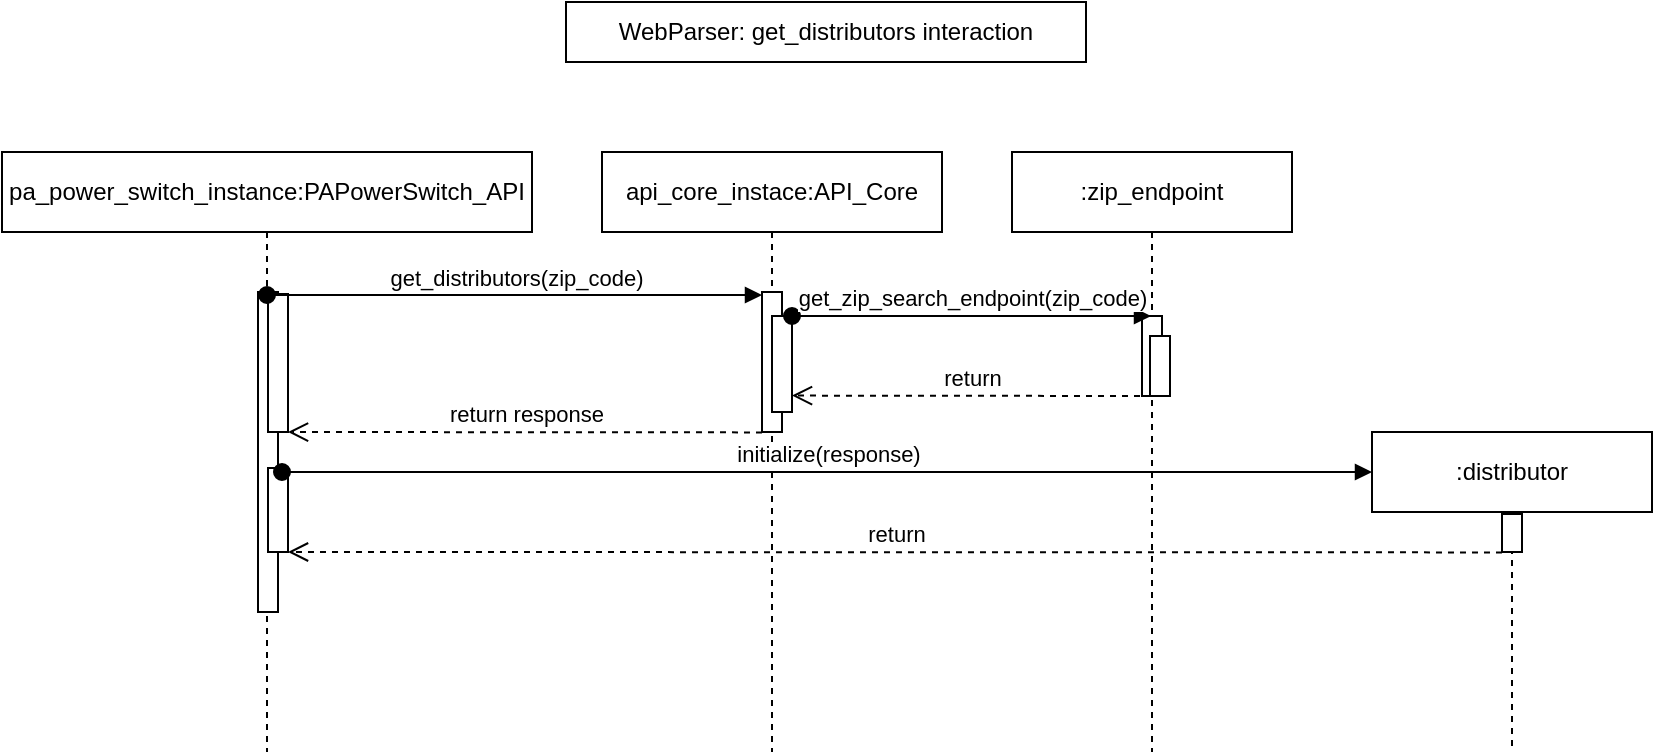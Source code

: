 <mxfile version="21.6.5" type="device" pages="3">
  <diagram name="WebParser get_distributors" id="2YBvvXClWsGukQMizWep">
    <mxGraphModel dx="1418" dy="820" grid="1" gridSize="10" guides="1" tooltips="1" connect="1" arrows="1" fold="1" page="1" pageScale="1" pageWidth="1100" pageHeight="850" math="0" shadow="0">
      <root>
        <mxCell id="0" />
        <mxCell id="1" parent="0" />
        <mxCell id="aM9ryv3xv72pqoxQDRHE-5" value="pa_power_switch_instance:PAPowerSwitch_API" style="shape=umlLifeline;perimeter=lifelinePerimeter;whiteSpace=wrap;html=1;container=0;dropTarget=0;collapsible=0;recursiveResize=0;outlineConnect=0;portConstraint=eastwest;newEdgeStyle={&quot;edgeStyle&quot;:&quot;elbowEdgeStyle&quot;,&quot;elbow&quot;:&quot;vertical&quot;,&quot;curved&quot;:0,&quot;rounded&quot;:0};" parent="1" vertex="1">
          <mxGeometry x="138" y="313" width="265" height="300" as="geometry" />
        </mxCell>
        <mxCell id="aM9ryv3xv72pqoxQDRHE-6" value="" style="html=1;points=[];perimeter=orthogonalPerimeter;outlineConnect=0;targetShapes=umlLifeline;portConstraint=eastwest;newEdgeStyle={&quot;edgeStyle&quot;:&quot;elbowEdgeStyle&quot;,&quot;elbow&quot;:&quot;vertical&quot;,&quot;curved&quot;:0,&quot;rounded&quot;:0};" parent="aM9ryv3xv72pqoxQDRHE-5" vertex="1">
          <mxGeometry x="128" y="70" width="10" height="160" as="geometry" />
        </mxCell>
        <mxCell id="XMeLWeaDgcHeaULcNXHY-28" value="" style="html=1;points=[];perimeter=orthogonalPerimeter;outlineConnect=0;targetShapes=umlLifeline;portConstraint=eastwest;newEdgeStyle={&quot;edgeStyle&quot;:&quot;elbowEdgeStyle&quot;,&quot;elbow&quot;:&quot;vertical&quot;,&quot;curved&quot;:0,&quot;rounded&quot;:0};" parent="aM9ryv3xv72pqoxQDRHE-5" vertex="1">
          <mxGeometry x="133" y="71" width="10" height="69" as="geometry" />
        </mxCell>
        <mxCell id="XMeLWeaDgcHeaULcNXHY-29" value="" style="html=1;points=[];perimeter=orthogonalPerimeter;outlineConnect=0;targetShapes=umlLifeline;portConstraint=eastwest;newEdgeStyle={&quot;edgeStyle&quot;:&quot;elbowEdgeStyle&quot;,&quot;elbow&quot;:&quot;vertical&quot;,&quot;curved&quot;:0,&quot;rounded&quot;:0};" parent="aM9ryv3xv72pqoxQDRHE-5" vertex="1">
          <mxGeometry x="133" y="158" width="10" height="42" as="geometry" />
        </mxCell>
        <mxCell id="XMeLWeaDgcHeaULcNXHY-5" value="api_core_instace:API_Core" style="shape=umlLifeline;perimeter=lifelinePerimeter;whiteSpace=wrap;html=1;container=0;dropTarget=0;collapsible=0;recursiveResize=0;outlineConnect=0;portConstraint=eastwest;newEdgeStyle={&quot;edgeStyle&quot;:&quot;elbowEdgeStyle&quot;,&quot;elbow&quot;:&quot;vertical&quot;,&quot;curved&quot;:0,&quot;rounded&quot;:0};" parent="1" vertex="1">
          <mxGeometry x="438" y="313" width="170" height="300" as="geometry" />
        </mxCell>
        <mxCell id="XMeLWeaDgcHeaULcNXHY-6" value="" style="html=1;points=[];perimeter=orthogonalPerimeter;outlineConnect=0;targetShapes=umlLifeline;portConstraint=eastwest;newEdgeStyle={&quot;edgeStyle&quot;:&quot;elbowEdgeStyle&quot;,&quot;elbow&quot;:&quot;vertical&quot;,&quot;curved&quot;:0,&quot;rounded&quot;:0};" parent="XMeLWeaDgcHeaULcNXHY-5" vertex="1">
          <mxGeometry x="80" y="70" width="10" height="70" as="geometry" />
        </mxCell>
        <mxCell id="XMeLWeaDgcHeaULcNXHY-8" value="" style="html=1;points=[];perimeter=orthogonalPerimeter;outlineConnect=0;targetShapes=umlLifeline;portConstraint=eastwest;newEdgeStyle={&quot;edgeStyle&quot;:&quot;elbowEdgeStyle&quot;,&quot;elbow&quot;:&quot;vertical&quot;,&quot;curved&quot;:0,&quot;rounded&quot;:0};" parent="XMeLWeaDgcHeaULcNXHY-5" vertex="1">
          <mxGeometry x="85" y="82" width="10" height="48" as="geometry" />
        </mxCell>
        <mxCell id="XMeLWeaDgcHeaULcNXHY-9" value=":zip_endpoint" style="shape=umlLifeline;perimeter=lifelinePerimeter;whiteSpace=wrap;html=1;container=0;dropTarget=0;collapsible=0;recursiveResize=0;outlineConnect=0;portConstraint=eastwest;newEdgeStyle={&quot;edgeStyle&quot;:&quot;elbowEdgeStyle&quot;,&quot;elbow&quot;:&quot;vertical&quot;,&quot;curved&quot;:0,&quot;rounded&quot;:0};" parent="1" vertex="1">
          <mxGeometry x="643" y="313" width="140" height="300" as="geometry" />
        </mxCell>
        <mxCell id="XMeLWeaDgcHeaULcNXHY-10" value="" style="html=1;points=[];perimeter=orthogonalPerimeter;outlineConnect=0;targetShapes=umlLifeline;portConstraint=eastwest;newEdgeStyle={&quot;edgeStyle&quot;:&quot;elbowEdgeStyle&quot;,&quot;elbow&quot;:&quot;vertical&quot;,&quot;curved&quot;:0,&quot;rounded&quot;:0};" parent="XMeLWeaDgcHeaULcNXHY-9" vertex="1">
          <mxGeometry x="65" y="82" width="10" height="40" as="geometry" />
        </mxCell>
        <mxCell id="XMeLWeaDgcHeaULcNXHY-12" value="" style="html=1;points=[];perimeter=orthogonalPerimeter;outlineConnect=0;targetShapes=umlLifeline;portConstraint=eastwest;newEdgeStyle={&quot;edgeStyle&quot;:&quot;elbowEdgeStyle&quot;,&quot;elbow&quot;:&quot;vertical&quot;,&quot;curved&quot;:0,&quot;rounded&quot;:0};" parent="XMeLWeaDgcHeaULcNXHY-9" vertex="1">
          <mxGeometry x="69" y="92" width="10" height="30" as="geometry" />
        </mxCell>
        <mxCell id="XMeLWeaDgcHeaULcNXHY-7" value="get_distributors(zip_code)" style="html=1;verticalAlign=bottom;startArrow=oval;endArrow=block;startSize=8;edgeStyle=elbowEdgeStyle;elbow=vertical;curved=0;rounded=0;entryX=0;entryY=0.018;entryDx=0;entryDy=0;entryPerimeter=0;" parent="1" edge="1" target="XMeLWeaDgcHeaULcNXHY-6" source="aM9ryv3xv72pqoxQDRHE-5">
          <mxGeometry relative="1" as="geometry">
            <mxPoint x="343" y="384" as="sourcePoint" />
            <mxPoint x="507.5" y="384.286" as="targetPoint" />
          </mxGeometry>
        </mxCell>
        <mxCell id="XMeLWeaDgcHeaULcNXHY-21" value="get_zip_search_endpoint(zip_code)" style="html=1;verticalAlign=bottom;startArrow=oval;endArrow=block;startSize=8;edgeStyle=elbowEdgeStyle;elbow=vertical;curved=0;rounded=0;" parent="1" target="XMeLWeaDgcHeaULcNXHY-9" edge="1" source="XMeLWeaDgcHeaULcNXHY-8">
          <mxGeometry relative="1" as="geometry">
            <mxPoint x="558" y="395" as="sourcePoint" />
            <mxPoint x="678" y="395" as="targetPoint" />
            <Array as="points">
              <mxPoint x="538" y="395" />
            </Array>
          </mxGeometry>
        </mxCell>
        <mxCell id="XMeLWeaDgcHeaULcNXHY-22" value=":distributor" style="shape=umlLifeline;perimeter=lifelinePerimeter;whiteSpace=wrap;html=1;container=0;dropTarget=0;collapsible=0;recursiveResize=0;outlineConnect=0;portConstraint=eastwest;newEdgeStyle={&quot;edgeStyle&quot;:&quot;elbowEdgeStyle&quot;,&quot;elbow&quot;:&quot;vertical&quot;,&quot;curved&quot;:0,&quot;rounded&quot;:0};" parent="1" vertex="1">
          <mxGeometry x="823" y="453" width="140" height="160" as="geometry" />
        </mxCell>
        <mxCell id="XMeLWeaDgcHeaULcNXHY-23" value="" style="html=1;points=[];perimeter=orthogonalPerimeter;outlineConnect=0;targetShapes=umlLifeline;portConstraint=eastwest;newEdgeStyle={&quot;edgeStyle&quot;:&quot;elbowEdgeStyle&quot;,&quot;elbow&quot;:&quot;vertical&quot;,&quot;curved&quot;:0,&quot;rounded&quot;:0};" parent="XMeLWeaDgcHeaULcNXHY-22" vertex="1">
          <mxGeometry x="65" y="41" width="10" height="19" as="geometry" />
        </mxCell>
        <mxCell id="XMeLWeaDgcHeaULcNXHY-25" value="initialize(response)" style="html=1;verticalAlign=bottom;startArrow=oval;endArrow=block;startSize=8;edgeStyle=elbowEdgeStyle;elbow=vertical;curved=0;rounded=0;entryX=0;entryY=0.111;entryDx=0;entryDy=0;entryPerimeter=0;" parent="1" edge="1">
          <mxGeometry relative="1" as="geometry">
            <mxPoint x="278" y="473" as="sourcePoint" />
            <mxPoint x="823.0" y="472.76" as="targetPoint" />
          </mxGeometry>
        </mxCell>
        <mxCell id="aM9ryv3xv72pqoxQDRHE-10" value="return" style="html=1;verticalAlign=bottom;endArrow=open;dashed=1;endSize=8;edgeStyle=elbowEdgeStyle;elbow=vertical;curved=0;rounded=0;" parent="1" edge="1" target="XMeLWeaDgcHeaULcNXHY-8">
          <mxGeometry relative="1" as="geometry">
            <mxPoint x="538" y="435" as="targetPoint" />
            <Array as="points">
              <mxPoint x="503" y="434.8" />
            </Array>
            <mxPoint x="713" y="435" as="sourcePoint" />
          </mxGeometry>
        </mxCell>
        <mxCell id="XMeLWeaDgcHeaULcNXHY-27" value="return response" style="html=1;verticalAlign=bottom;endArrow=open;dashed=1;endSize=8;edgeStyle=elbowEdgeStyle;elbow=vertical;curved=0;rounded=0;" parent="1" edge="1" target="XMeLWeaDgcHeaULcNXHY-28">
          <mxGeometry relative="1" as="geometry">
            <mxPoint x="278" y="453" as="targetPoint" />
            <Array as="points">
              <mxPoint x="308" y="453" />
            </Array>
            <mxPoint x="518" y="453.2" as="sourcePoint" />
          </mxGeometry>
        </mxCell>
        <mxCell id="XMeLWeaDgcHeaULcNXHY-30" value="return" style="html=1;verticalAlign=bottom;endArrow=open;dashed=1;endSize=8;edgeStyle=elbowEdgeStyle;elbow=vertical;curved=0;rounded=0;" parent="1" target="XMeLWeaDgcHeaULcNXHY-29" edge="1">
          <mxGeometry relative="1" as="geometry">
            <mxPoint x="288" y="508" as="targetPoint" />
            <Array as="points">
              <mxPoint x="678" y="513" />
            </Array>
            <mxPoint x="888" y="513.2" as="sourcePoint" />
          </mxGeometry>
        </mxCell>
        <mxCell id="XMeLWeaDgcHeaULcNXHY-31" value="WebParser: get_distributors interaction" style="text;html=1;strokeColor=default;fillColor=none;align=center;verticalAlign=middle;whiteSpace=wrap;rounded=0;" parent="1" vertex="1">
          <mxGeometry x="420" y="238" width="260" height="30" as="geometry" />
        </mxCell>
      </root>
    </mxGraphModel>
  </diagram>
  <diagram name="WebParser get_offers" id="nTTP2HI5AFDTThv7E8CJ">
    <mxGraphModel dx="2026" dy="1171" grid="1" gridSize="10" guides="1" tooltips="1" connect="1" arrows="1" fold="1" page="1" pageScale="1" pageWidth="1100" pageHeight="850" math="0" shadow="0">
      <root>
        <mxCell id="XuS8CWX-rO8_mFxTx4Tf-0" />
        <mxCell id="XuS8CWX-rO8_mFxTx4Tf-1" parent="XuS8CWX-rO8_mFxTx4Tf-0" />
        <mxCell id="2gzy2S9PNK2qdMtHJjor-0" value="api_core_instace:API_Core" style="shape=umlLifeline;perimeter=lifelinePerimeter;whiteSpace=wrap;html=1;container=0;dropTarget=0;collapsible=0;recursiveResize=0;outlineConnect=0;portConstraint=eastwest;newEdgeStyle={&quot;edgeStyle&quot;:&quot;elbowEdgeStyle&quot;,&quot;elbow&quot;:&quot;vertical&quot;,&quot;curved&quot;:0,&quot;rounded&quot;:0};" vertex="1" parent="XuS8CWX-rO8_mFxTx4Tf-1">
          <mxGeometry x="433" y="313" width="170" height="300" as="geometry" />
        </mxCell>
        <mxCell id="2gzy2S9PNK2qdMtHJjor-1" value="" style="html=1;points=[];perimeter=orthogonalPerimeter;outlineConnect=0;targetShapes=umlLifeline;portConstraint=eastwest;newEdgeStyle={&quot;edgeStyle&quot;:&quot;elbowEdgeStyle&quot;,&quot;elbow&quot;:&quot;vertical&quot;,&quot;curved&quot;:0,&quot;rounded&quot;:0};" vertex="1" parent="2gzy2S9PNK2qdMtHJjor-0">
          <mxGeometry x="80" y="70" width="10" height="70" as="geometry" />
        </mxCell>
        <mxCell id="2gzy2S9PNK2qdMtHJjor-2" value="" style="html=1;points=[];perimeter=orthogonalPerimeter;outlineConnect=0;targetShapes=umlLifeline;portConstraint=eastwest;newEdgeStyle={&quot;edgeStyle&quot;:&quot;elbowEdgeStyle&quot;,&quot;elbow&quot;:&quot;vertical&quot;,&quot;curved&quot;:0,&quot;rounded&quot;:0};" vertex="1" parent="2gzy2S9PNK2qdMtHJjor-0">
          <mxGeometry x="85" y="82" width="10" height="48" as="geometry" />
        </mxCell>
        <mxCell id="XuS8CWX-rO8_mFxTx4Tf-9" value=":rate_endpoint" style="shape=umlLifeline;perimeter=lifelinePerimeter;whiteSpace=wrap;html=1;container=0;dropTarget=0;collapsible=0;recursiveResize=0;outlineConnect=0;portConstraint=eastwest;newEdgeStyle={&quot;edgeStyle&quot;:&quot;elbowEdgeStyle&quot;,&quot;elbow&quot;:&quot;vertical&quot;,&quot;curved&quot;:0,&quot;rounded&quot;:0};" parent="XuS8CWX-rO8_mFxTx4Tf-1" vertex="1">
          <mxGeometry x="648" y="313" width="140" height="295" as="geometry" />
        </mxCell>
        <mxCell id="XuS8CWX-rO8_mFxTx4Tf-10" value="" style="html=1;points=[];perimeter=orthogonalPerimeter;outlineConnect=0;targetShapes=umlLifeline;portConstraint=eastwest;newEdgeStyle={&quot;edgeStyle&quot;:&quot;elbowEdgeStyle&quot;,&quot;elbow&quot;:&quot;vertical&quot;,&quot;curved&quot;:0,&quot;rounded&quot;:0};" parent="XuS8CWX-rO8_mFxTx4Tf-9" vertex="1">
          <mxGeometry x="65" y="82" width="10" height="38" as="geometry" />
        </mxCell>
        <mxCell id="XuS8CWX-rO8_mFxTx4Tf-11" value="" style="html=1;points=[];perimeter=orthogonalPerimeter;outlineConnect=0;targetShapes=umlLifeline;portConstraint=eastwest;newEdgeStyle={&quot;edgeStyle&quot;:&quot;elbowEdgeStyle&quot;,&quot;elbow&quot;:&quot;vertical&quot;,&quot;curved&quot;:0,&quot;rounded&quot;:0};" parent="XuS8CWX-rO8_mFxTx4Tf-9" vertex="1">
          <mxGeometry x="69" y="90" width="10" height="30" as="geometry" />
        </mxCell>
        <mxCell id="XuS8CWX-rO8_mFxTx4Tf-12" value="get_offers(id, rate_type)" style="html=1;verticalAlign=bottom;startArrow=oval;endArrow=block;startSize=8;edgeStyle=elbowEdgeStyle;elbow=vertical;curved=0;rounded=0;" parent="XuS8CWX-rO8_mFxTx4Tf-1" edge="1" source="2LxVgeFFNytaEMB3Xg9G-0">
          <mxGeometry relative="1" as="geometry">
            <mxPoint x="348" y="384" as="sourcePoint" />
            <mxPoint x="512.5" y="384.286" as="targetPoint" />
          </mxGeometry>
        </mxCell>
        <mxCell id="XuS8CWX-rO8_mFxTx4Tf-13" value="get_rates_endpoint(id_rate_type)" style="html=1;verticalAlign=bottom;startArrow=oval;endArrow=block;startSize=8;edgeStyle=elbowEdgeStyle;elbow=vertical;curved=0;rounded=0;" parent="XuS8CWX-rO8_mFxTx4Tf-1" target="XuS8CWX-rO8_mFxTx4Tf-9" edge="1">
          <mxGeometry relative="1" as="geometry">
            <mxPoint x="518" y="395" as="sourcePoint" />
            <mxPoint x="683" y="395" as="targetPoint" />
          </mxGeometry>
        </mxCell>
        <mxCell id="XuS8CWX-rO8_mFxTx4Tf-14" value=":offer" style="shape=umlLifeline;perimeter=lifelinePerimeter;whiteSpace=wrap;html=1;container=0;dropTarget=0;collapsible=0;recursiveResize=0;outlineConnect=0;portConstraint=eastwest;newEdgeStyle={&quot;edgeStyle&quot;:&quot;elbowEdgeStyle&quot;,&quot;elbow&quot;:&quot;vertical&quot;,&quot;curved&quot;:0,&quot;rounded&quot;:0};" parent="XuS8CWX-rO8_mFxTx4Tf-1" vertex="1">
          <mxGeometry x="828" y="453" width="140" height="160" as="geometry" />
        </mxCell>
        <mxCell id="XuS8CWX-rO8_mFxTx4Tf-15" value="" style="html=1;points=[];perimeter=orthogonalPerimeter;outlineConnect=0;targetShapes=umlLifeline;portConstraint=eastwest;newEdgeStyle={&quot;edgeStyle&quot;:&quot;elbowEdgeStyle&quot;,&quot;elbow&quot;:&quot;vertical&quot;,&quot;curved&quot;:0,&quot;rounded&quot;:0};" parent="XuS8CWX-rO8_mFxTx4Tf-14" vertex="1">
          <mxGeometry x="65" y="41" width="10" height="19" as="geometry" />
        </mxCell>
        <mxCell id="XuS8CWX-rO8_mFxTx4Tf-16" value="initialize(response)" style="html=1;verticalAlign=bottom;startArrow=oval;endArrow=block;startSize=8;edgeStyle=elbowEdgeStyle;elbow=vertical;curved=0;rounded=0;entryX=0;entryY=0.111;entryDx=0;entryDy=0;entryPerimeter=0;" parent="XuS8CWX-rO8_mFxTx4Tf-1" edge="1">
          <mxGeometry relative="1" as="geometry">
            <mxPoint x="265.31" y="472.621" as="sourcePoint" />
            <mxPoint x="828" y="472.76" as="targetPoint" />
          </mxGeometry>
        </mxCell>
        <mxCell id="XuS8CWX-rO8_mFxTx4Tf-17" value="return" style="html=1;verticalAlign=bottom;endArrow=open;dashed=1;endSize=8;edgeStyle=elbowEdgeStyle;elbow=vertical;curved=0;rounded=0;" parent="XuS8CWX-rO8_mFxTx4Tf-1" edge="1" target="2gzy2S9PNK2qdMtHJjor-2">
          <mxGeometry relative="1" as="geometry">
            <mxPoint x="523" y="433" as="targetPoint" />
            <Array as="points">
              <mxPoint x="508" y="432.8" />
            </Array>
            <mxPoint x="718" y="433" as="sourcePoint" />
          </mxGeometry>
        </mxCell>
        <mxCell id="XuS8CWX-rO8_mFxTx4Tf-18" value="return response" style="html=1;verticalAlign=bottom;endArrow=open;dashed=1;endSize=8;edgeStyle=elbowEdgeStyle;elbow=vertical;curved=0;rounded=0;" parent="XuS8CWX-rO8_mFxTx4Tf-1" edge="1" target="2LxVgeFFNytaEMB3Xg9G-2">
          <mxGeometry relative="1" as="geometry">
            <mxPoint x="348" y="453" as="targetPoint" />
            <Array as="points">
              <mxPoint x="313" y="452.8" />
            </Array>
            <mxPoint x="512.5" y="452.8" as="sourcePoint" />
          </mxGeometry>
        </mxCell>
        <mxCell id="XuS8CWX-rO8_mFxTx4Tf-19" value="return" style="html=1;verticalAlign=bottom;endArrow=open;dashed=1;endSize=8;edgeStyle=elbowEdgeStyle;elbow=vertical;curved=0;rounded=0;" parent="XuS8CWX-rO8_mFxTx4Tf-1" target="2LxVgeFFNytaEMB3Xg9G-3" edge="1">
          <mxGeometry relative="1" as="geometry">
            <mxPoint x="342.5" y="513" as="targetPoint" />
            <Array as="points">
              <mxPoint x="683" y="513" />
            </Array>
            <mxPoint x="893" y="513.2" as="sourcePoint" />
          </mxGeometry>
        </mxCell>
        <mxCell id="XuS8CWX-rO8_mFxTx4Tf-20" value="WebParser: get_offers interaction" style="text;html=1;strokeColor=default;fillColor=none;align=center;verticalAlign=middle;whiteSpace=wrap;rounded=0;" parent="XuS8CWX-rO8_mFxTx4Tf-1" vertex="1">
          <mxGeometry x="420" y="238" width="260" height="30" as="geometry" />
        </mxCell>
        <mxCell id="2LxVgeFFNytaEMB3Xg9G-0" value="pa_power_switch_instance:PAPowerSwitch_API" style="shape=umlLifeline;perimeter=lifelinePerimeter;whiteSpace=wrap;html=1;container=0;dropTarget=0;collapsible=0;recursiveResize=0;outlineConnect=0;portConstraint=eastwest;newEdgeStyle={&quot;edgeStyle&quot;:&quot;elbowEdgeStyle&quot;,&quot;elbow&quot;:&quot;vertical&quot;,&quot;curved&quot;:0,&quot;rounded&quot;:0};" vertex="1" parent="XuS8CWX-rO8_mFxTx4Tf-1">
          <mxGeometry x="133" y="313" width="265" height="300" as="geometry" />
        </mxCell>
        <mxCell id="2LxVgeFFNytaEMB3Xg9G-1" value="" style="html=1;points=[];perimeter=orthogonalPerimeter;outlineConnect=0;targetShapes=umlLifeline;portConstraint=eastwest;newEdgeStyle={&quot;edgeStyle&quot;:&quot;elbowEdgeStyle&quot;,&quot;elbow&quot;:&quot;vertical&quot;,&quot;curved&quot;:0,&quot;rounded&quot;:0};" vertex="1" parent="2LxVgeFFNytaEMB3Xg9G-0">
          <mxGeometry x="128" y="70" width="10" height="160" as="geometry" />
        </mxCell>
        <mxCell id="2LxVgeFFNytaEMB3Xg9G-2" value="" style="html=1;points=[];perimeter=orthogonalPerimeter;outlineConnect=0;targetShapes=umlLifeline;portConstraint=eastwest;newEdgeStyle={&quot;edgeStyle&quot;:&quot;elbowEdgeStyle&quot;,&quot;elbow&quot;:&quot;vertical&quot;,&quot;curved&quot;:0,&quot;rounded&quot;:0};" vertex="1" parent="2LxVgeFFNytaEMB3Xg9G-0">
          <mxGeometry x="133" y="71" width="10" height="69" as="geometry" />
        </mxCell>
        <mxCell id="2LxVgeFFNytaEMB3Xg9G-3" value="" style="html=1;points=[];perimeter=orthogonalPerimeter;outlineConnect=0;targetShapes=umlLifeline;portConstraint=eastwest;newEdgeStyle={&quot;edgeStyle&quot;:&quot;elbowEdgeStyle&quot;,&quot;elbow&quot;:&quot;vertical&quot;,&quot;curved&quot;:0,&quot;rounded&quot;:0};" vertex="1" parent="2LxVgeFFNytaEMB3Xg9G-0">
          <mxGeometry x="133" y="160" width="10" height="40" as="geometry" />
        </mxCell>
      </root>
    </mxGraphModel>
  </diagram>
  <diagram name="Django DB" id="PKQRn7qYojGt0m-p-SgM">
    <mxGraphModel dx="1773" dy="1025" grid="1" gridSize="10" guides="1" tooltips="1" connect="1" arrows="1" fold="1" page="1" pageScale="1" pageWidth="1100" pageHeight="850" math="0" shadow="0">
      <root>
        <mxCell id="r2hPy6vQ2hzi6oFaZl0J-0" />
        <mxCell id="r2hPy6vQ2hzi6oFaZl0J-1" parent="r2hPy6vQ2hzi6oFaZl0J-0" />
        <mxCell id="r2hPy6vQ2hzi6oFaZl0J-2" value="user:User" style="shape=umlLifeline;perimeter=lifelinePerimeter;whiteSpace=wrap;html=1;container=0;dropTarget=0;collapsible=0;recursiveResize=0;outlineConnect=0;portConstraint=eastwest;newEdgeStyle={&quot;edgeStyle&quot;:&quot;elbowEdgeStyle&quot;,&quot;elbow&quot;:&quot;vertical&quot;,&quot;curved&quot;:0,&quot;rounded&quot;:0};" parent="r2hPy6vQ2hzi6oFaZl0J-1" vertex="1">
          <mxGeometry x="453" y="156" width="130" height="666" as="geometry" />
        </mxCell>
        <mxCell id="grPhJiHCFEYS1sM1EYGN-5" value="" style="html=1;points=[];perimeter=orthogonalPerimeter;outlineConnect=0;targetShapes=umlLifeline;portConstraint=eastwest;newEdgeStyle={&quot;edgeStyle&quot;:&quot;elbowEdgeStyle&quot;,&quot;elbow&quot;:&quot;vertical&quot;,&quot;curved&quot;:0,&quot;rounded&quot;:0};" parent="r2hPy6vQ2hzi6oFaZl0J-2" vertex="1">
          <mxGeometry x="60" y="40" width="10" height="370" as="geometry" />
        </mxCell>
        <mxCell id="r2hPy6vQ2hzi6oFaZl0J-3" value="" style="html=1;points=[];perimeter=orthogonalPerimeter;outlineConnect=0;targetShapes=umlLifeline;portConstraint=eastwest;newEdgeStyle={&quot;edgeStyle&quot;:&quot;elbowEdgeStyle&quot;,&quot;elbow&quot;:&quot;vertical&quot;,&quot;curved&quot;:0,&quot;rounded&quot;:0};" parent="r2hPy6vQ2hzi6oFaZl0J-2" vertex="1">
          <mxGeometry x="54" y="40" width="10" height="30" as="geometry" />
        </mxCell>
        <mxCell id="grPhJiHCFEYS1sM1EYGN-6" value="" style="html=1;points=[];perimeter=orthogonalPerimeter;outlineConnect=0;targetShapes=umlLifeline;portConstraint=eastwest;newEdgeStyle={&quot;edgeStyle&quot;:&quot;elbowEdgeStyle&quot;,&quot;elbow&quot;:&quot;vertical&quot;,&quot;curved&quot;:0,&quot;rounded&quot;:0};" parent="r2hPy6vQ2hzi6oFaZl0J-2" vertex="1">
          <mxGeometry x="54" y="95" width="10" height="35" as="geometry" />
        </mxCell>
        <mxCell id="grPhJiHCFEYS1sM1EYGN-24" value="" style="html=1;points=[];perimeter=orthogonalPerimeter;outlineConnect=0;targetShapes=umlLifeline;portConstraint=eastwest;newEdgeStyle={&quot;edgeStyle&quot;:&quot;elbowEdgeStyle&quot;,&quot;elbow&quot;:&quot;vertical&quot;,&quot;curved&quot;:0,&quot;rounded&quot;:0};" parent="r2hPy6vQ2hzi6oFaZl0J-2" vertex="1">
          <mxGeometry x="54" y="351" width="10" height="20" as="geometry" />
        </mxCell>
        <mxCell id="TpjSTH8qSlH9usUcV6zF-0" value="" style="html=1;points=[];perimeter=orthogonalPerimeter;outlineConnect=0;targetShapes=umlLifeline;portConstraint=eastwest;newEdgeStyle={&quot;edgeStyle&quot;:&quot;elbowEdgeStyle&quot;,&quot;elbow&quot;:&quot;vertical&quot;,&quot;curved&quot;:0,&quot;rounded&quot;:0};" parent="r2hPy6vQ2hzi6oFaZl0J-2" vertex="1">
          <mxGeometry x="65" y="382" width="10" height="10" as="geometry" />
        </mxCell>
        <mxCell id="TpjSTH8qSlH9usUcV6zF-1" value="save" style="html=1;align=left;spacingLeft=2;endArrow=block;rounded=0;edgeStyle=orthogonalEdgeStyle;curved=0;rounded=0;" parent="r2hPy6vQ2hzi6oFaZl0J-2" target="TpjSTH8qSlH9usUcV6zF-0" edge="1">
          <mxGeometry relative="1" as="geometry">
            <mxPoint x="65" y="371" as="sourcePoint" />
            <Array as="points">
              <mxPoint x="95" y="371" />
              <mxPoint x="95" y="382" />
              <mxPoint x="70" y="382" />
            </Array>
          </mxGeometry>
        </mxCell>
        <mxCell id="r2hPy6vQ2hzi6oFaZl0J-6" value="user_preferencesUserPreferences" style="shape=umlLifeline;perimeter=lifelinePerimeter;whiteSpace=wrap;html=1;container=0;dropTarget=0;collapsible=0;recursiveResize=0;outlineConnect=0;portConstraint=eastwest;newEdgeStyle={&quot;edgeStyle&quot;:&quot;elbowEdgeStyle&quot;,&quot;elbow&quot;:&quot;vertical&quot;,&quot;curved&quot;:0,&quot;rounded&quot;:0};" parent="r2hPy6vQ2hzi6oFaZl0J-1" vertex="1">
          <mxGeometry x="814" y="562" width="194" height="255" as="geometry" />
        </mxCell>
        <mxCell id="r2hPy6vQ2hzi6oFaZl0J-7" value="" style="html=1;points=[];perimeter=orthogonalPerimeter;outlineConnect=0;targetShapes=umlLifeline;portConstraint=eastwest;newEdgeStyle={&quot;edgeStyle&quot;:&quot;elbowEdgeStyle&quot;,&quot;elbow&quot;:&quot;vertical&quot;,&quot;curved&quot;:0,&quot;rounded&quot;:0};" parent="r2hPy6vQ2hzi6oFaZl0J-6" vertex="1">
          <mxGeometry x="93" y="40" width="10" height="100" as="geometry" />
        </mxCell>
        <mxCell id="r2hPy6vQ2hzi6oFaZl0J-8" value="" style="html=1;points=[];perimeter=orthogonalPerimeter;outlineConnect=0;targetShapes=umlLifeline;portConstraint=eastwest;newEdgeStyle={&quot;edgeStyle&quot;:&quot;elbowEdgeStyle&quot;,&quot;elbow&quot;:&quot;vertical&quot;,&quot;curved&quot;:0,&quot;rounded&quot;:0};" parent="r2hPy6vQ2hzi6oFaZl0J-6" vertex="1">
          <mxGeometry x="88" y="40" width="10" height="40" as="geometry" />
        </mxCell>
        <mxCell id="r2hPy6vQ2hzi6oFaZl0J-9" value="form:RegisterForm" style="shape=umlLifeline;perimeter=lifelinePerimeter;whiteSpace=wrap;html=1;container=0;dropTarget=0;collapsible=0;recursiveResize=0;outlineConnect=0;portConstraint=eastwest;newEdgeStyle={&quot;edgeStyle&quot;:&quot;elbowEdgeStyle&quot;,&quot;elbow&quot;:&quot;vertical&quot;,&quot;curved&quot;:0,&quot;rounded&quot;:0};" parent="r2hPy6vQ2hzi6oFaZl0J-1" vertex="1">
          <mxGeometry x="633" y="102" width="140" height="720" as="geometry" />
        </mxCell>
        <mxCell id="r2hPy6vQ2hzi6oFaZl0J-10" value="" style="html=1;points=[];perimeter=orthogonalPerimeter;outlineConnect=0;targetShapes=umlLifeline;portConstraint=eastwest;newEdgeStyle={&quot;edgeStyle&quot;:&quot;elbowEdgeStyle&quot;,&quot;elbow&quot;:&quot;vertical&quot;,&quot;curved&quot;:0,&quot;rounded&quot;:0};" parent="r2hPy6vQ2hzi6oFaZl0J-9" vertex="1">
          <mxGeometry x="65" y="324" width="10" height="38" as="geometry" />
        </mxCell>
        <mxCell id="r2hPy6vQ2hzi6oFaZl0J-11" value="" style="html=1;points=[];perimeter=orthogonalPerimeter;outlineConnect=0;targetShapes=umlLifeline;portConstraint=eastwest;newEdgeStyle={&quot;edgeStyle&quot;:&quot;elbowEdgeStyle&quot;,&quot;elbow&quot;:&quot;vertical&quot;,&quot;curved&quot;:0,&quot;rounded&quot;:0};" parent="r2hPy6vQ2hzi6oFaZl0J-9" vertex="1">
          <mxGeometry x="61" y="324" width="10" height="30" as="geometry" />
        </mxCell>
        <mxCell id="r2hPy6vQ2hzi6oFaZl0J-17" value="return" style="html=1;verticalAlign=bottom;endArrow=open;dashed=1;endSize=8;edgeStyle=elbowEdgeStyle;elbow=vertical;curved=0;rounded=0;" parent="r2hPy6vQ2hzi6oFaZl0J-1" target="grPhJiHCFEYS1sM1EYGN-2" edge="1">
          <mxGeometry relative="1" as="geometry">
            <mxPoint x="313" y="227.2" as="targetPoint" />
            <Array as="points">
              <mxPoint x="308" y="227" />
            </Array>
            <mxPoint x="518" y="227.2" as="sourcePoint" />
          </mxGeometry>
        </mxCell>
        <mxCell id="grPhJiHCFEYS1sM1EYGN-0" value=":registration_view" style="shape=umlLifeline;perimeter=lifelinePerimeter;whiteSpace=wrap;html=1;container=0;dropTarget=0;collapsible=0;recursiveResize=0;outlineConnect=0;portConstraint=eastwest;newEdgeStyle={&quot;edgeStyle&quot;:&quot;elbowEdgeStyle&quot;,&quot;elbow&quot;:&quot;vertical&quot;,&quot;curved&quot;:0,&quot;rounded&quot;:0};" parent="r2hPy6vQ2hzi6oFaZl0J-1" vertex="1">
          <mxGeometry x="213" y="102" width="130" height="720" as="geometry" />
        </mxCell>
        <mxCell id="grPhJiHCFEYS1sM1EYGN-1" value="" style="html=1;points=[];perimeter=orthogonalPerimeter;outlineConnect=0;targetShapes=umlLifeline;portConstraint=eastwest;newEdgeStyle={&quot;edgeStyle&quot;:&quot;elbowEdgeStyle&quot;,&quot;elbow&quot;:&quot;vertical&quot;,&quot;curved&quot;:0,&quot;rounded&quot;:0};" parent="grPhJiHCFEYS1sM1EYGN-0" vertex="1">
          <mxGeometry x="60" y="70" width="10" height="550" as="geometry" />
        </mxCell>
        <mxCell id="grPhJiHCFEYS1sM1EYGN-2" value="" style="html=1;points=[];perimeter=orthogonalPerimeter;outlineConnect=0;targetShapes=umlLifeline;portConstraint=eastwest;newEdgeStyle={&quot;edgeStyle&quot;:&quot;elbowEdgeStyle&quot;,&quot;elbow&quot;:&quot;vertical&quot;,&quot;curved&quot;:0,&quot;rounded&quot;:0};" parent="grPhJiHCFEYS1sM1EYGN-0" vertex="1">
          <mxGeometry x="65" y="75" width="10" height="55" as="geometry" />
        </mxCell>
        <mxCell id="grPhJiHCFEYS1sM1EYGN-3" value="" style="html=1;points=[];perimeter=orthogonalPerimeter;outlineConnect=0;targetShapes=umlLifeline;portConstraint=eastwest;newEdgeStyle={&quot;edgeStyle&quot;:&quot;elbowEdgeStyle&quot;,&quot;elbow&quot;:&quot;vertical&quot;,&quot;curved&quot;:0,&quot;rounded&quot;:0};" parent="grPhJiHCFEYS1sM1EYGN-0" vertex="1">
          <mxGeometry x="65" y="149" width="10" height="41" as="geometry" />
        </mxCell>
        <mxCell id="grPhJiHCFEYS1sM1EYGN-10" value="" style="html=1;points=[];perimeter=orthogonalPerimeter;outlineConnect=0;targetShapes=umlLifeline;portConstraint=eastwest;newEdgeStyle={&quot;edgeStyle&quot;:&quot;elbowEdgeStyle&quot;,&quot;elbow&quot;:&quot;vertical&quot;,&quot;curved&quot;:0,&quot;rounded&quot;:0};" parent="grPhJiHCFEYS1sM1EYGN-0" vertex="1">
          <mxGeometry x="55" y="251" width="10" height="15" as="geometry" />
        </mxCell>
        <mxCell id="grPhJiHCFEYS1sM1EYGN-19" value="" style="html=1;points=[];perimeter=orthogonalPerimeter;outlineConnect=0;targetShapes=umlLifeline;portConstraint=eastwest;newEdgeStyle={&quot;edgeStyle&quot;:&quot;elbowEdgeStyle&quot;,&quot;elbow&quot;:&quot;vertical&quot;,&quot;curved&quot;:0,&quot;rounded&quot;:0};" parent="grPhJiHCFEYS1sM1EYGN-0" vertex="1">
          <mxGeometry x="65" y="324" width="10" height="41" as="geometry" />
        </mxCell>
        <mxCell id="grPhJiHCFEYS1sM1EYGN-21" value="" style="html=1;points=[];perimeter=orthogonalPerimeter;outlineConnect=0;targetShapes=umlLifeline;portConstraint=eastwest;newEdgeStyle={&quot;edgeStyle&quot;:&quot;elbowEdgeStyle&quot;,&quot;elbow&quot;:&quot;vertical&quot;,&quot;curved&quot;:0,&quot;rounded&quot;:0};" parent="grPhJiHCFEYS1sM1EYGN-0" vertex="1">
          <mxGeometry x="65" y="406" width="10" height="50" as="geometry" />
        </mxCell>
        <mxCell id="TpjSTH8qSlH9usUcV6zF-5" value="" style="html=1;points=[];perimeter=orthogonalPerimeter;outlineConnect=0;targetShapes=umlLifeline;portConstraint=eastwest;newEdgeStyle={&quot;edgeStyle&quot;:&quot;elbowEdgeStyle&quot;,&quot;elbow&quot;:&quot;vertical&quot;,&quot;curved&quot;:0,&quot;rounded&quot;:0};" parent="grPhJiHCFEYS1sM1EYGN-0" vertex="1">
          <mxGeometry x="65" y="479" width="10" height="67" as="geometry" />
        </mxCell>
        <mxCell id="grPhJiHCFEYS1sM1EYGN-4" value="User.objects.get(email)" style="html=1;verticalAlign=bottom;startArrow=oval;endArrow=block;startSize=8;edgeStyle=elbowEdgeStyle;elbow=vertical;curved=0;rounded=0;" parent="r2hPy6vQ2hzi6oFaZl0J-1" target="grPhJiHCFEYS1sM1EYGN-6" edge="1">
          <mxGeometry relative="1" as="geometry">
            <mxPoint x="283" y="251" as="sourcePoint" />
            <mxPoint x="503" y="251" as="targetPoint" />
          </mxGeometry>
        </mxCell>
        <mxCell id="grPhJiHCFEYS1sM1EYGN-7" value="User.Exists == True" style="shape=umlFrame;whiteSpace=wrap;html=1;pointerEvents=0;width=130;height=25;" parent="r2hPy6vQ2hzi6oFaZl0J-1" vertex="1">
          <mxGeometry x="143" y="302" width="450" height="100" as="geometry" />
        </mxCell>
        <mxCell id="grPhJiHCFEYS1sM1EYGN-9" value="return" style="html=1;verticalAlign=bottom;endArrow=open;dashed=1;endSize=8;edgeStyle=elbowEdgeStyle;elbow=vertical;curved=0;rounded=0;" parent="r2hPy6vQ2hzi6oFaZl0J-1" target="grPhJiHCFEYS1sM1EYGN-3" edge="1">
          <mxGeometry relative="1" as="geometry">
            <mxPoint x="293" y="287" as="targetPoint" />
            <Array as="points">
              <mxPoint x="303" y="287" />
            </Array>
            <mxPoint x="513" y="287.2" as="sourcePoint" />
          </mxGeometry>
        </mxCell>
        <mxCell id="grPhJiHCFEYS1sM1EYGN-11" value="message(&quot;User Already Exists&quot;)" style="html=1;verticalAlign=bottom;startArrow=oval;endArrow=block;startSize=8;edgeStyle=elbowEdgeStyle;elbow=vertical;curved=0;rounded=0;" parent="r2hPy6vQ2hzi6oFaZl0J-1" target="grPhJiHCFEYS1sM1EYGN-12" edge="1">
          <mxGeometry relative="1" as="geometry">
            <mxPoint x="273" y="353.17" as="sourcePoint" />
            <mxPoint x="113" y="353" as="targetPoint" />
            <Array as="points">
              <mxPoint x="223" y="353" />
            </Array>
          </mxGeometry>
        </mxCell>
        <mxCell id="r2hPy6vQ2hzi6oFaZl0J-12" value="get_user_model()" style="html=1;verticalAlign=bottom;startArrow=oval;endArrow=block;startSize=8;edgeStyle=elbowEdgeStyle;elbow=vertical;curved=0;rounded=0;" parent="r2hPy6vQ2hzi6oFaZl0J-1" edge="1">
          <mxGeometry relative="1" as="geometry">
            <mxPoint x="283" y="177" as="sourcePoint" />
            <mxPoint x="453" y="177" as="targetPoint" />
          </mxGeometry>
        </mxCell>
        <mxCell id="grPhJiHCFEYS1sM1EYGN-12" value="User" style="shape=umlActor;verticalLabelPosition=bottom;verticalAlign=top;html=1;" parent="r2hPy6vQ2hzi6oFaZl0J-1" vertex="1">
          <mxGeometry x="73" y="322" width="30" height="60" as="geometry" />
        </mxCell>
        <mxCell id="grPhJiHCFEYS1sM1EYGN-17" value="User.Exists == False" style="shape=umlFrame;whiteSpace=wrap;html=1;pointerEvents=0;width=130;height=25;" parent="r2hPy6vQ2hzi6oFaZl0J-1" vertex="1">
          <mxGeometry x="143" y="402" width="885" height="380" as="geometry" />
        </mxCell>
        <mxCell id="r2hPy6vQ2hzi6oFaZl0J-16" value="form.cleaned_data(user_name, first_name, last_name, zip_code)" style="html=1;verticalAlign=bottom;startArrow=oval;endArrow=block;startSize=8;edgeStyle=elbowEdgeStyle;elbow=vertical;curved=0;rounded=0;" parent="r2hPy6vQ2hzi6oFaZl0J-1" target="r2hPy6vQ2hzi6oFaZl0J-11" edge="1">
          <mxGeometry relative="1" as="geometry">
            <mxPoint x="283" y="426" as="sourcePoint" />
            <mxPoint x="673" y="426" as="targetPoint" />
          </mxGeometry>
        </mxCell>
        <mxCell id="grPhJiHCFEYS1sM1EYGN-20" value="return" style="html=1;verticalAlign=bottom;endArrow=open;dashed=1;endSize=8;edgeStyle=elbowEdgeStyle;elbow=vertical;curved=0;rounded=0;" parent="r2hPy6vQ2hzi6oFaZl0J-1" source="r2hPy6vQ2hzi6oFaZl0J-11" target="grPhJiHCFEYS1sM1EYGN-19" edge="1">
          <mxGeometry relative="1" as="geometry">
            <mxPoint x="368" y="451.58" as="targetPoint" />
            <Array as="points">
              <mxPoint x="293" y="452" />
            </Array>
            <mxPoint x="593" y="451.78" as="sourcePoint" />
          </mxGeometry>
        </mxCell>
        <mxCell id="grPhJiHCFEYS1sM1EYGN-23" value="user.save()" style="html=1;verticalAlign=bottom;startArrow=oval;endArrow=block;startSize=8;edgeStyle=elbowEdgeStyle;elbow=vertical;curved=0;rounded=0;" parent="r2hPy6vQ2hzi6oFaZl0J-1" target="grPhJiHCFEYS1sM1EYGN-24" edge="1">
          <mxGeometry relative="1" as="geometry">
            <mxPoint x="283" y="508" as="sourcePoint" />
            <mxPoint x="493" y="508" as="targetPoint" />
          </mxGeometry>
        </mxCell>
        <mxCell id="TpjSTH8qSlH9usUcV6zF-3" value="activate_email()" style="html=1;align=left;spacingLeft=2;endArrow=block;rounded=0;edgeStyle=orthogonalEdgeStyle;curved=0;rounded=0;" parent="r2hPy6vQ2hzi6oFaZl0J-1" edge="1">
          <mxGeometry relative="1" as="geometry">
            <mxPoint x="288" y="529" as="sourcePoint" />
            <Array as="points">
              <mxPoint x="318" y="529" />
              <mxPoint x="318" y="559" />
            </Array>
            <mxPoint x="288" y="559" as="targetPoint" />
          </mxGeometry>
        </mxCell>
        <mxCell id="TpjSTH8qSlH9usUcV6zF-4" value="User_Preferences(user_id, zip_code, email_notifications)" style="html=1;verticalAlign=bottom;startArrow=oval;endArrow=classic;startSize=8;edgeStyle=elbowEdgeStyle;elbow=vertical;curved=0;rounded=0;endFill=1;" parent="r2hPy6vQ2hzi6oFaZl0J-1" edge="1">
          <mxGeometry relative="1" as="geometry">
            <mxPoint x="283" y="583" as="sourcePoint" />
            <mxPoint x="813" y="583" as="targetPoint" />
          </mxGeometry>
        </mxCell>
        <mxCell id="TpjSTH8qSlH9usUcV6zF-7" value="return" style="html=1;verticalAlign=bottom;endArrow=open;dashed=1;endSize=8;edgeStyle=elbowEdgeStyle;elbow=vertical;curved=0;rounded=0;" parent="r2hPy6vQ2hzi6oFaZl0J-1" target="TpjSTH8qSlH9usUcV6zF-5" edge="1" source="r2hPy6vQ2hzi6oFaZl0J-8">
          <mxGeometry relative="1" as="geometry">
            <mxPoint x="471" y="639" as="targetPoint" />
            <Array as="points">
              <mxPoint x="476" y="639" />
            </Array>
            <mxPoint x="877" y="639" as="sourcePoint" />
          </mxGeometry>
        </mxCell>
        <mxCell id="TpjSTH8qSlH9usUcV6zF-8" value="" style="html=1;points=[];perimeter=orthogonalPerimeter;outlineConnect=0;targetShapes=umlLifeline;portConstraint=eastwest;newEdgeStyle={&quot;edgeStyle&quot;:&quot;elbowEdgeStyle&quot;,&quot;elbow&quot;:&quot;vertical&quot;,&quot;curved&quot;:0,&quot;rounded&quot;:0};" parent="r2hPy6vQ2hzi6oFaZl0J-1" vertex="1">
          <mxGeometry x="278" y="662" width="10" height="12" as="geometry" />
        </mxCell>
        <mxCell id="TpjSTH8qSlH9usUcV6zF-9" value="user_preferences.save()" style="html=1;verticalAlign=bottom;startArrow=oval;endArrow=block;startSize=8;edgeStyle=elbowEdgeStyle;elbow=vertical;curved=0;rounded=0;" parent="r2hPy6vQ2hzi6oFaZl0J-1" target="TpjSTH8qSlH9usUcV6zF-10" edge="1">
          <mxGeometry relative="1" as="geometry">
            <mxPoint x="281" y="662.28" as="sourcePoint" />
            <mxPoint x="505" y="662.28" as="targetPoint" />
          </mxGeometry>
        </mxCell>
        <mxCell id="TpjSTH8qSlH9usUcV6zF-10" value="" style="html=1;points=[];perimeter=orthogonalPerimeter;outlineConnect=0;targetShapes=umlLifeline;portConstraint=eastwest;newEdgeStyle={&quot;edgeStyle&quot;:&quot;elbowEdgeStyle&quot;,&quot;elbow&quot;:&quot;vertical&quot;,&quot;curved&quot;:0,&quot;rounded&quot;:0};" parent="r2hPy6vQ2hzi6oFaZl0J-1" vertex="1">
          <mxGeometry x="902" y="662" width="10" height="20" as="geometry" />
        </mxCell>
        <mxCell id="TpjSTH8qSlH9usUcV6zF-11" value="" style="html=1;points=[];perimeter=orthogonalPerimeter;outlineConnect=0;targetShapes=umlLifeline;portConstraint=eastwest;newEdgeStyle={&quot;edgeStyle&quot;:&quot;elbowEdgeStyle&quot;,&quot;elbow&quot;:&quot;vertical&quot;,&quot;curved&quot;:0,&quot;rounded&quot;:0};" parent="r2hPy6vQ2hzi6oFaZl0J-1" vertex="1">
          <mxGeometry x="913" y="693" width="10" height="10" as="geometry" />
        </mxCell>
        <mxCell id="TpjSTH8qSlH9usUcV6zF-12" value="save" style="html=1;align=left;spacingLeft=2;endArrow=block;rounded=0;edgeStyle=orthogonalEdgeStyle;curved=0;rounded=0;" parent="r2hPy6vQ2hzi6oFaZl0J-1" target="TpjSTH8qSlH9usUcV6zF-11" edge="1">
          <mxGeometry relative="1" as="geometry">
            <mxPoint x="913" y="682" as="sourcePoint" />
            <Array as="points">
              <mxPoint x="943" y="682" />
              <mxPoint x="943" y="693" />
              <mxPoint x="918" y="693" />
            </Array>
          </mxGeometry>
        </mxCell>
        <mxCell id="TpjSTH8qSlH9usUcV6zF-13" value="" style="html=1;points=[];perimeter=orthogonalPerimeter;outlineConnect=0;targetShapes=umlLifeline;portConstraint=eastwest;newEdgeStyle={&quot;edgeStyle&quot;:&quot;elbowEdgeStyle&quot;,&quot;elbow&quot;:&quot;vertical&quot;,&quot;curved&quot;:0,&quot;rounded&quot;:0};" parent="r2hPy6vQ2hzi6oFaZl0J-1" vertex="1">
          <mxGeometry x="268" y="693" width="10" height="15" as="geometry" />
        </mxCell>
        <mxCell id="TpjSTH8qSlH9usUcV6zF-14" value="redirect(login)" style="html=1;verticalAlign=bottom;startArrow=oval;endArrow=block;startSize=8;edgeStyle=elbowEdgeStyle;elbow=vertical;curved=0;rounded=0;" parent="r2hPy6vQ2hzi6oFaZl0J-1" edge="1">
          <mxGeometry relative="1" as="geometry">
            <mxPoint x="273" y="693.17" as="sourcePoint" />
            <mxPoint x="88" y="408" as="targetPoint" />
            <Array as="points">
              <mxPoint x="223" y="693" />
            </Array>
          </mxGeometry>
        </mxCell>
        <mxCell id="Jat5lZjWUgKiQjAVWvQr-0" value="Django DB Update: User Registration" style="text;html=1;strokeColor=default;fillColor=none;align=center;verticalAlign=middle;whiteSpace=wrap;rounded=0;" parent="r2hPy6vQ2hzi6oFaZl0J-1" vertex="1">
          <mxGeometry x="398" y="28" width="260" height="30" as="geometry" />
        </mxCell>
        <mxCell id="pL7VUthSFAq-dEEIlMab-0" value="" style="html=1;points=[];perimeter=orthogonalPerimeter;outlineConnect=0;targetShapes=umlLifeline;portConstraint=eastwest;newEdgeStyle={&quot;edgeStyle&quot;:&quot;elbowEdgeStyle&quot;,&quot;elbow&quot;:&quot;vertical&quot;,&quot;curved&quot;:0,&quot;rounded&quot;:0};" parent="r2hPy6vQ2hzi6oFaZl0J-1" vertex="1">
          <mxGeometry x="278" y="478" width="10" height="20" as="geometry" />
        </mxCell>
        <mxCell id="pL7VUthSFAq-dEEIlMab-3" value="user.assign_form_data()" style="html=1;align=left;spacingLeft=2;endArrow=block;rounded=0;edgeStyle=orthogonalEdgeStyle;curved=0;rounded=0;" parent="r2hPy6vQ2hzi6oFaZl0J-1" target="pL7VUthSFAq-dEEIlMab-0" edge="1">
          <mxGeometry relative="1" as="geometry">
            <mxPoint x="288" y="478" as="sourcePoint" />
            <Array as="points">
              <mxPoint x="318" y="478" />
              <mxPoint x="318" y="489" />
              <mxPoint x="293" y="489" />
              <mxPoint x="293" y="488" />
            </Array>
            <mxPoint x="298" y="489" as="targetPoint" />
          </mxGeometry>
        </mxCell>
      </root>
    </mxGraphModel>
  </diagram>
</mxfile>
